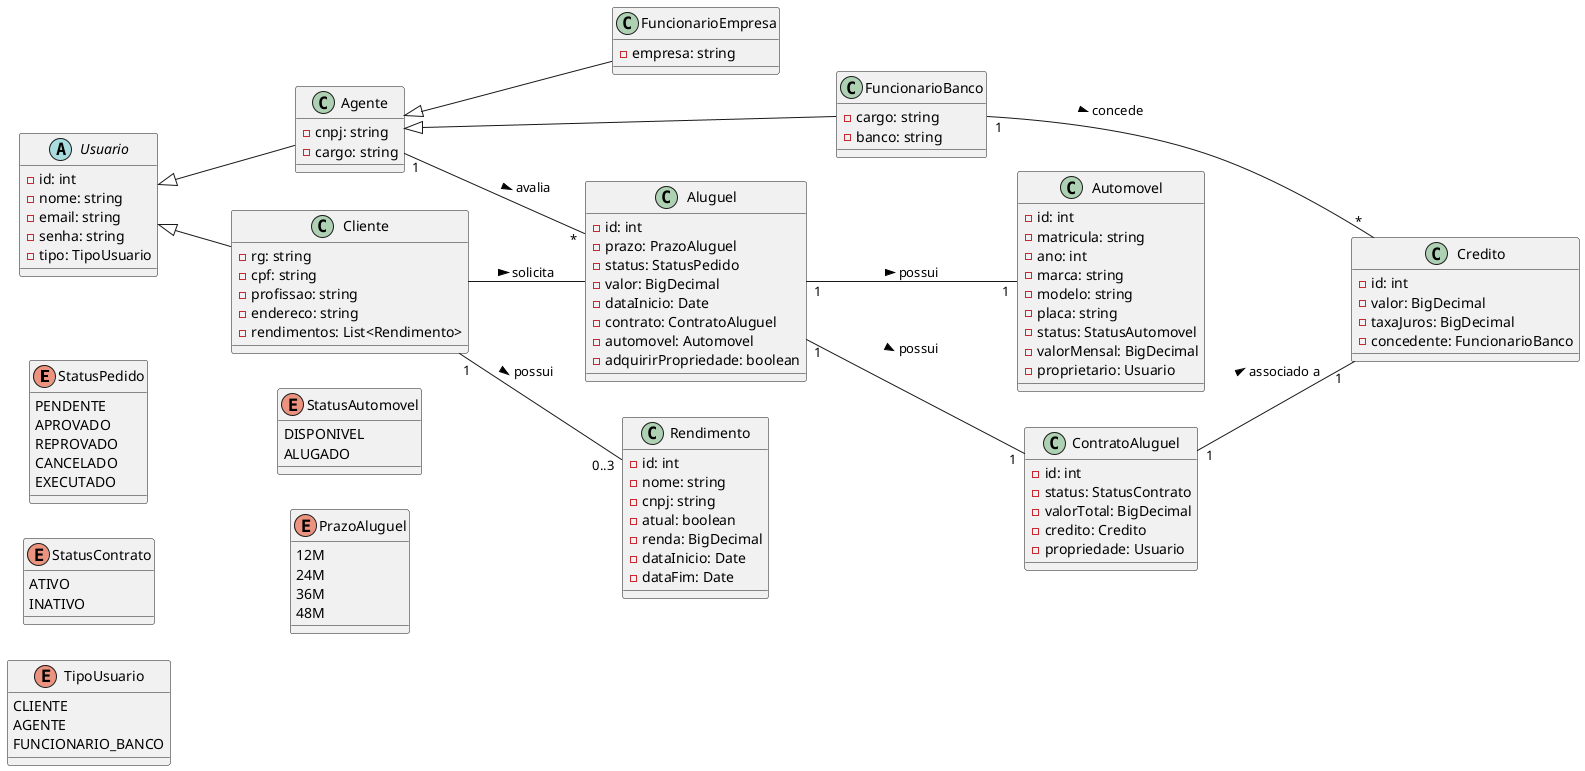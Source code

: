 @startuml DiagramaDeClasses
left to right direction

enum StatusPedido {
    PENDENTE
    APROVADO
    REPROVADO
    CANCELADO
    EXECUTADO
}

enum StatusContrato {
    ATIVO
    INATIVO
}

enum TipoUsuario {
    CLIENTE
    AGENTE
    FUNCIONARIO_BANCO
}

enum StatusAutomovel {
    DISPONIVEL
    ALUGADO
}

enum PrazoAluguel {
    12M
    24M
    36M
    48M
}

abstract class Usuario {
    - id: int
    - nome: string
    - email: string
    - senha: string
    - tipo: TipoUsuario
}

class Agente {
    - cnpj: string
    - cargo: string
}

class FuncionarioEmpresa {
    - empresa: string
}

class FuncionarioBanco {
    - cargo: string
    - banco: string
}

class Cliente {
    - rg: string
    - cpf: string
    - profissao: string
    - endereco: string
    - rendimentos: List<Rendimento>
}

class Rendimento {
    - id: int
    - nome: string
    - cnpj: string
    - atual: boolean
    - renda: BigDecimal
    - dataInicio: Date
    - dataFim: Date
}

class Aluguel {
    - id: int
    - prazo: PrazoAluguel
    - status: StatusPedido
    - valor: BigDecimal
    - dataInicio: Date
    - contrato: ContratoAluguel
    - automovel: Automovel
    - adquirirPropriedade: boolean
}

class Automovel {
    - id: int
    - matricula: string
    - ano: int
    - marca: string
    - modelo: string
    - placa: string
    - status: StatusAutomovel
    - valorMensal: BigDecimal
    - proprietario: Usuario
}

class ContratoAluguel {
    - id: int
    - status: StatusContrato
    - valorTotal: BigDecimal
    - credito: Credito
    - propriedade: Usuario
}

class Credito {
    - id: int
    - valor: BigDecimal
    - taxaJuros: BigDecimal
    - concedente: FuncionarioBanco
}

Usuario <|-- Cliente
Usuario <|-- Agente
Agente <|-- FuncionarioEmpresa
Agente <|-- FuncionarioBanco

Cliente -- Aluguel : solicita >

Agente "1" -- "*" Aluguel : avalia >

FuncionarioBanco "1" -- "*" Credito : concede >

Aluguel "1" -- "1" Automovel : possui >
Aluguel "1" -- "1" ContratoAluguel : possui >

ContratoAluguel "1" -- "1" Credito : associado a >

Cliente "1" -- "0..3" Rendimento : possui >

@enduml